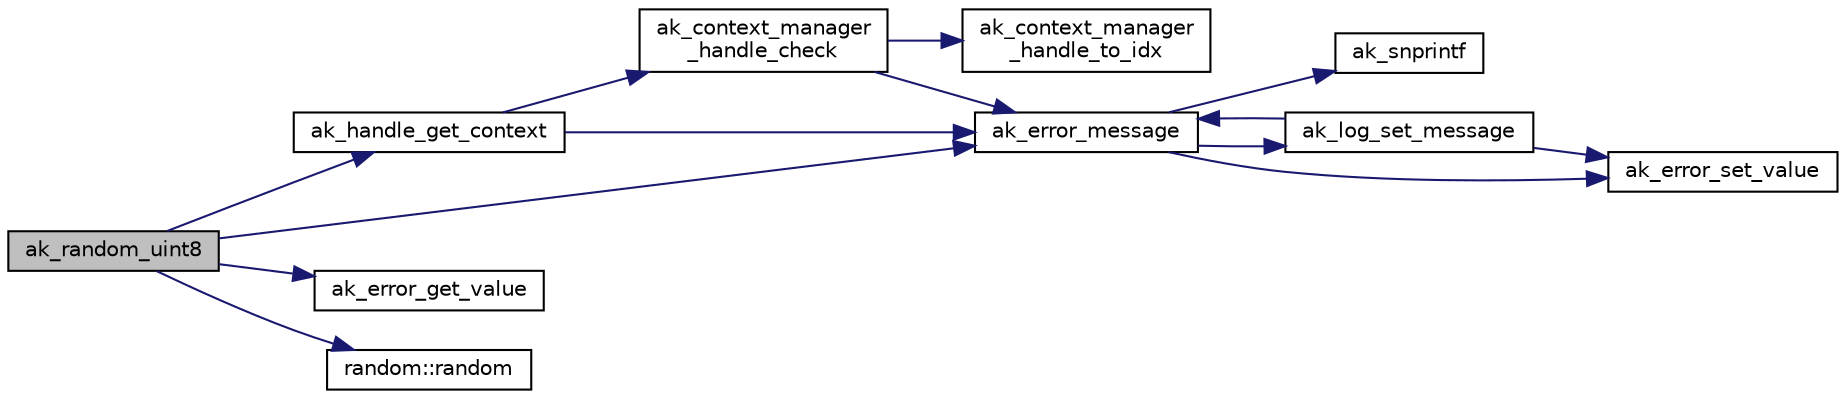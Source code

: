 digraph "ak_random_uint8"
{
  edge [fontname="Helvetica",fontsize="10",labelfontname="Helvetica",labelfontsize="10"];
  node [fontname="Helvetica",fontsize="10",shape=record];
  rankdir="LR";
  Node1 [label="ak_random_uint8",height=0.2,width=0.4,color="black", fillcolor="grey75", style="filled", fontcolor="black"];
  Node1 -> Node2 [color="midnightblue",fontsize="10",style="solid",fontname="Helvetica"];
  Node2 [label="ak_handle_get_context",height=0.2,width=0.4,color="black", fillcolor="white", style="filled",URL="$ak__context__manager_8c.html#afedb3766d50dbdf85a723054566d1c2f",tooltip="Получение контекста по заданному дескриптору и типу контекста. "];
  Node2 -> Node3 [color="midnightblue",fontsize="10",style="solid",fontname="Helvetica"];
  Node3 [label="ak_context_manager\l_handle_check",height=0.2,width=0.4,color="black", fillcolor="white", style="filled",URL="$ak__context__manager_8c.html#a10e36a54133c0c1758ee1a9bd86b19e8",tooltip="Проверка корректности дескриптора контекста. "];
  Node3 -> Node4 [color="midnightblue",fontsize="10",style="solid",fontname="Helvetica"];
  Node4 [label="ak_error_message",height=0.2,width=0.4,color="black", fillcolor="white", style="filled",URL="$ak__log_8c.html#a80a4822cbd184b3cbcc43096126eb52b",tooltip="Вывод сообщений о возникшей в процессе выполнения ошибке. "];
  Node4 -> Node5 [color="midnightblue",fontsize="10",style="solid",fontname="Helvetica"];
  Node5 [label="ak_snprintf",height=0.2,width=0.4,color="black", fillcolor="white", style="filled",URL="$ak__log_8c.html#a129225cc1640b6773cf0a7d629f0dca6",tooltip="Обобщенная реализация функции snprintf для различных компиляторов. "];
  Node4 -> Node6 [color="midnightblue",fontsize="10",style="solid",fontname="Helvetica"];
  Node6 [label="ak_log_set_message",height=0.2,width=0.4,color="black", fillcolor="white", style="filled",URL="$ak__log_8c.html#a25eff854c3f398d72791d04662d0978a",tooltip="Прямой вывод сообщения аудита. "];
  Node6 -> Node7 [color="midnightblue",fontsize="10",style="solid",fontname="Helvetica"];
  Node7 [label="ak_error_set_value",height=0.2,width=0.4,color="black", fillcolor="white", style="filled",URL="$ak__log_8c.html#a700e68d9e88d81489869ba269af25c7b",tooltip="Функция устанавливает значение переменной, хранящей ошибку выполнения программы. "];
  Node6 -> Node4 [color="midnightblue",fontsize="10",style="solid",fontname="Helvetica"];
  Node4 -> Node7 [color="midnightblue",fontsize="10",style="solid",fontname="Helvetica"];
  Node3 -> Node8 [color="midnightblue",fontsize="10",style="solid",fontname="Helvetica"];
  Node8 [label="ak_context_manager\l_handle_to_idx",height=0.2,width=0.4,color="black", fillcolor="white", style="filled",URL="$ak__context__manager_8c.html#a989ab2e0259025432069302a5286c1f7",tooltip="Получение точного значения индекса массива по значению декскриптора. "];
  Node2 -> Node4 [color="midnightblue",fontsize="10",style="solid",fontname="Helvetica"];
  Node1 -> Node4 [color="midnightblue",fontsize="10",style="solid",fontname="Helvetica"];
  Node1 -> Node9 [color="midnightblue",fontsize="10",style="solid",fontname="Helvetica"];
  Node9 [label="ak_error_get_value",height=0.2,width=0.4,color="black", fillcolor="white", style="filled",URL="$ak__log_8c.html#aa0cdd429c558ca0448ce3a8e9529e920",tooltip="Функция возвращает код последней ошибки выполнения программы. "];
  Node1 -> Node10 [color="midnightblue",fontsize="10",style="solid",fontname="Helvetica"];
  Node10 [label="random::random",height=0.2,width=0.4,color="black", fillcolor="white", style="filled",URL="$structrandom.html#a34c4359c2f54cc37cdf9ad5acecf115f",tooltip="указатель на функцию выработки последователности псевдо-случайных байт "];
}
